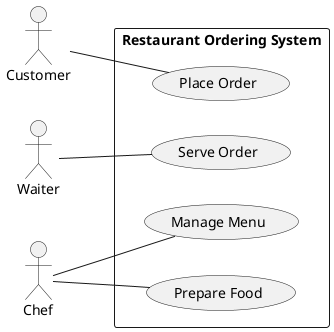 @startuml RestaurantOrderingDiagram
left to right direction

actor "Customer" as customer
actor "Waiter" as waiter
actor "Chef" as chef

rectangle "Restaurant Ordering System" {
  usecase "Place Order" as placeOrder
  usecase "Prepare Food" as prepareFood
  usecase "Serve Order" as serveOrder
  usecase "Manage Menu" as manageMenu

  customer -- placeOrder
  waiter -- serveOrder
  chef -- prepareFood
  chef -- manageMenu
}
@enduml
